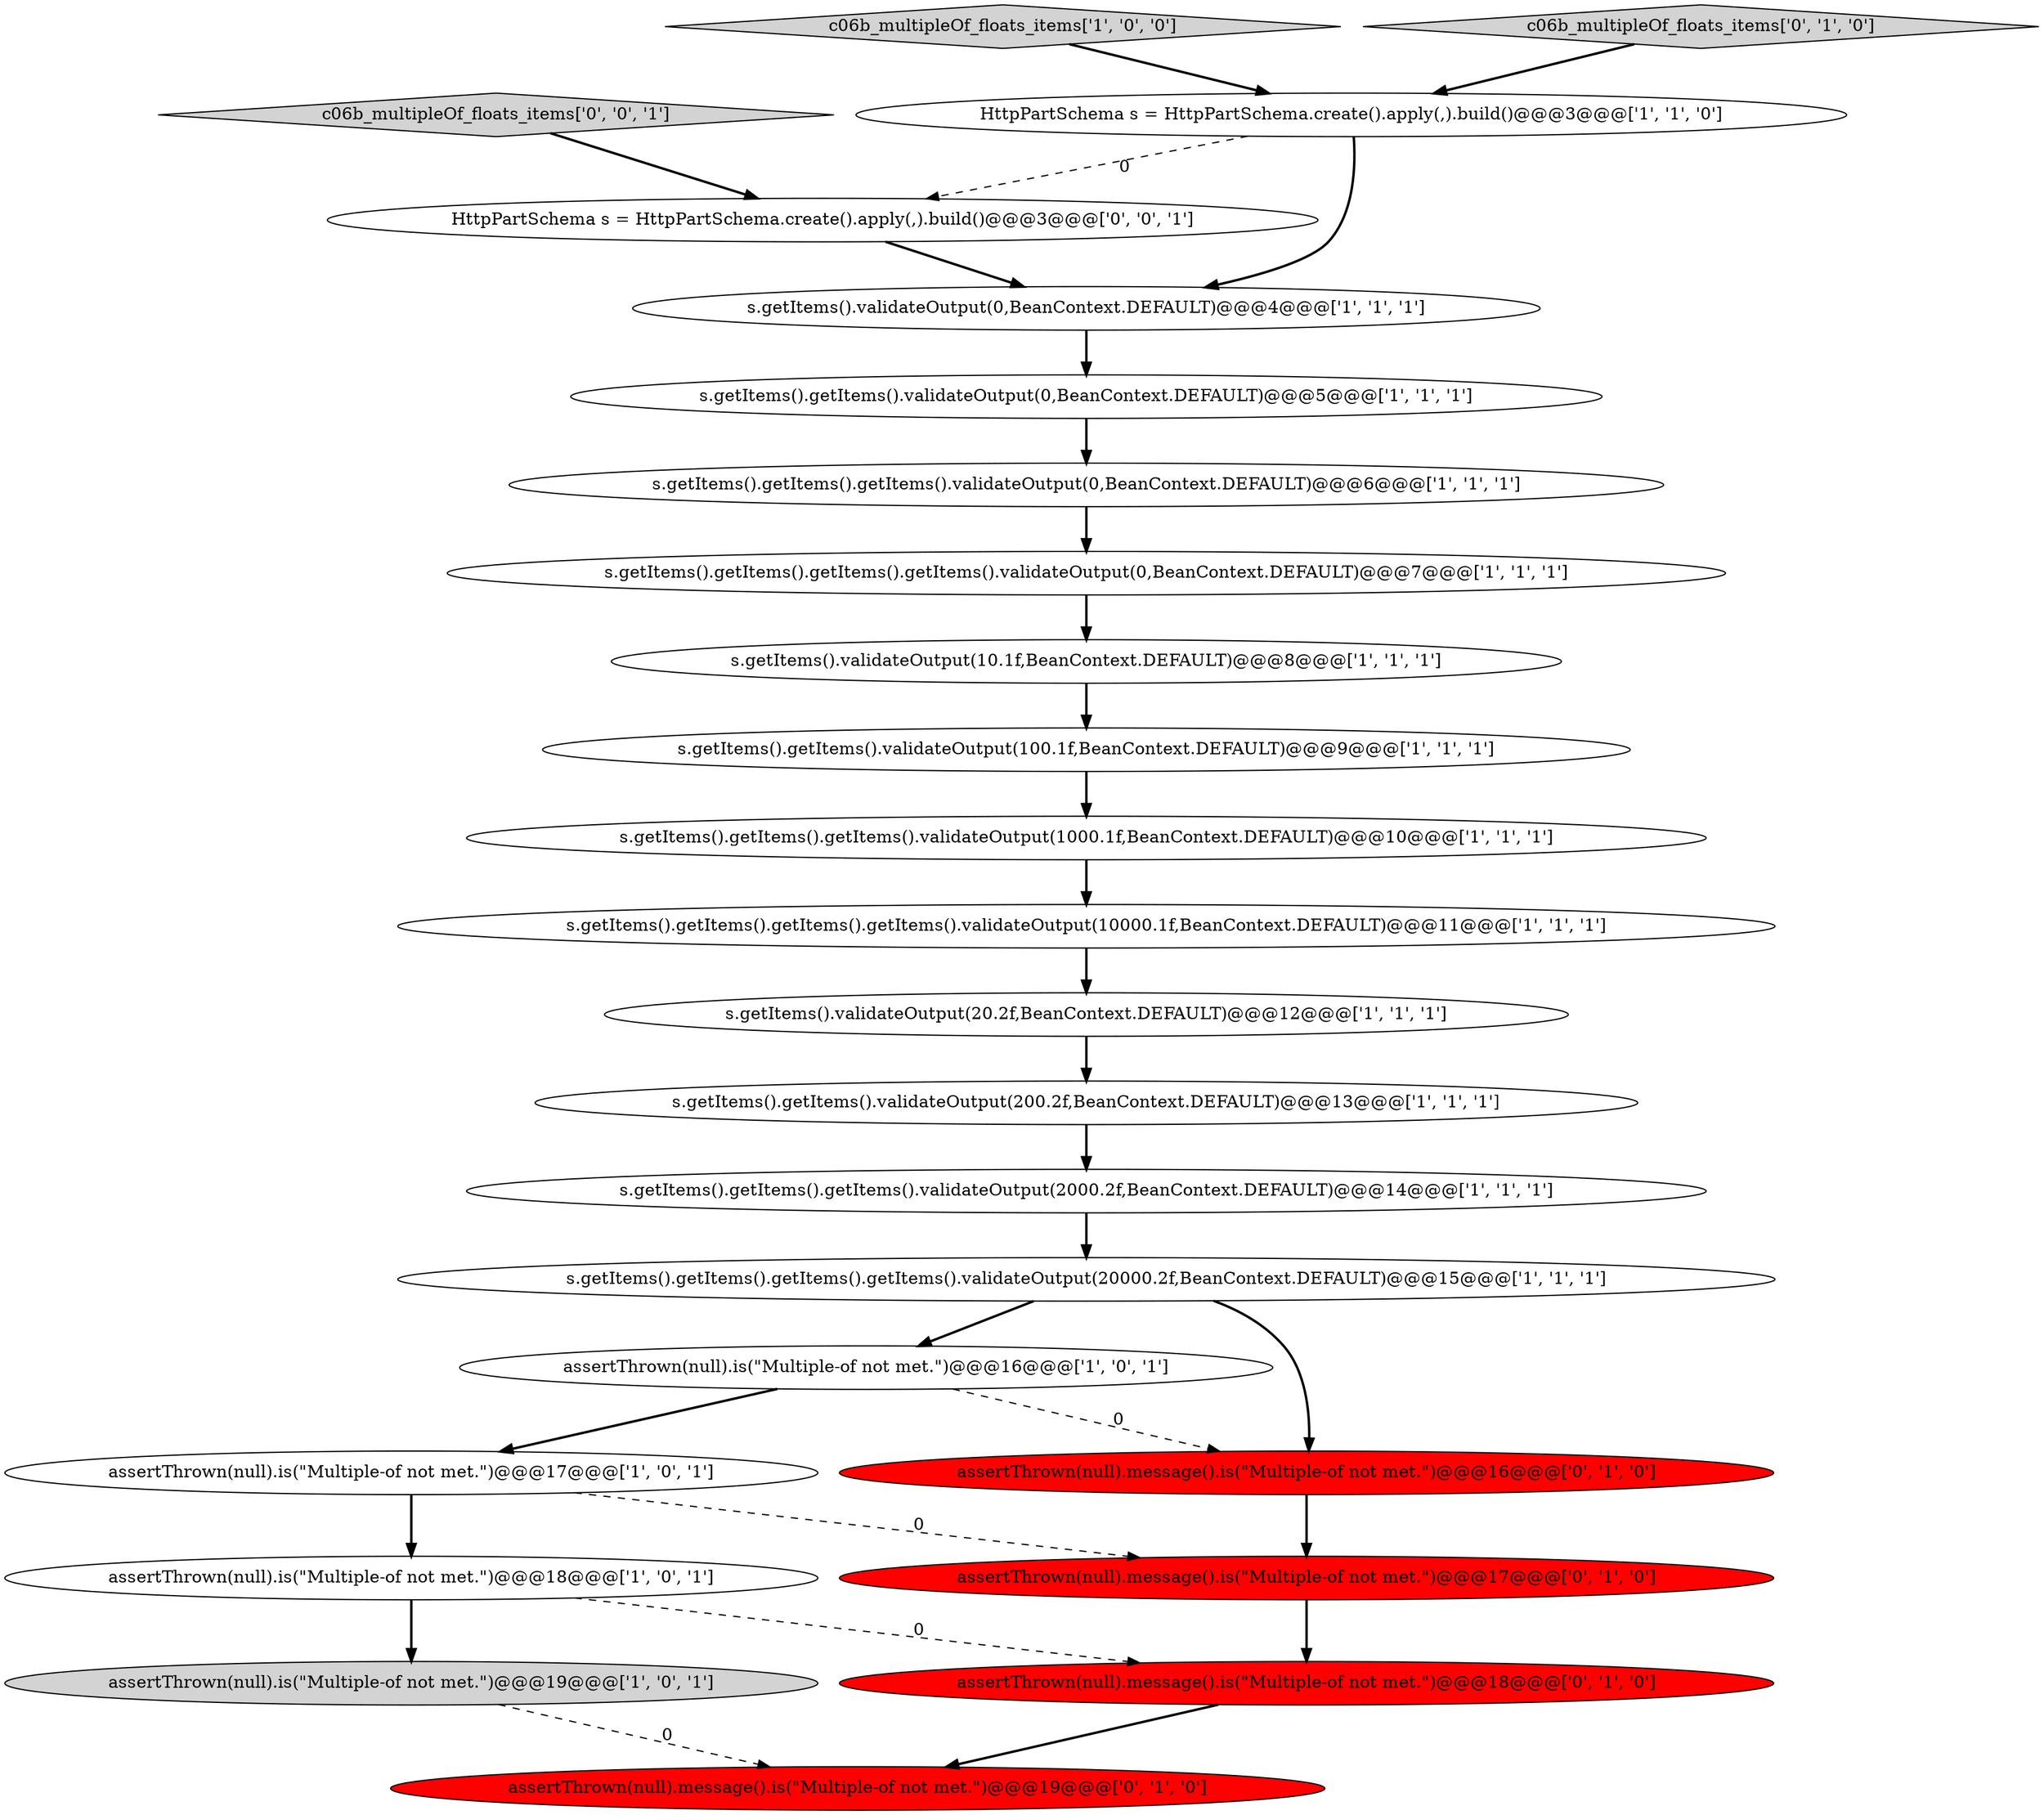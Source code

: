 digraph {
15 [style = filled, label = "s.getItems().getItems().validateOutput(200.2f,BeanContext.DEFAULT)@@@13@@@['1', '1', '1']", fillcolor = white, shape = ellipse image = "AAA0AAABBB1BBB"];
24 [style = filled, label = "HttpPartSchema s = HttpPartSchema.create().apply(,).build()@@@3@@@['0', '0', '1']", fillcolor = white, shape = ellipse image = "AAA0AAABBB3BBB"];
13 [style = filled, label = "s.getItems().getItems().getItems().validateOutput(0,BeanContext.DEFAULT)@@@6@@@['1', '1', '1']", fillcolor = white, shape = ellipse image = "AAA0AAABBB1BBB"];
4 [style = filled, label = "assertThrown(null).is(\"Multiple-of not met.\")@@@19@@@['1', '0', '1']", fillcolor = lightgray, shape = ellipse image = "AAA0AAABBB1BBB"];
8 [style = filled, label = "c06b_multipleOf_floats_items['1', '0', '0']", fillcolor = lightgray, shape = diamond image = "AAA0AAABBB1BBB"];
0 [style = filled, label = "s.getItems().validateOutput(20.2f,BeanContext.DEFAULT)@@@12@@@['1', '1', '1']", fillcolor = white, shape = ellipse image = "AAA0AAABBB1BBB"];
16 [style = filled, label = "s.getItems().getItems().getItems().validateOutput(2000.2f,BeanContext.DEFAULT)@@@14@@@['1', '1', '1']", fillcolor = white, shape = ellipse image = "AAA0AAABBB1BBB"];
2 [style = filled, label = "s.getItems().getItems().getItems().getItems().validateOutput(20000.2f,BeanContext.DEFAULT)@@@15@@@['1', '1', '1']", fillcolor = white, shape = ellipse image = "AAA0AAABBB1BBB"];
18 [style = filled, label = "assertThrown(null).message().is(\"Multiple-of not met.\")@@@17@@@['0', '1', '0']", fillcolor = red, shape = ellipse image = "AAA1AAABBB2BBB"];
1 [style = filled, label = "assertThrown(null).is(\"Multiple-of not met.\")@@@16@@@['1', '0', '1']", fillcolor = white, shape = ellipse image = "AAA0AAABBB1BBB"];
22 [style = filled, label = "assertThrown(null).message().is(\"Multiple-of not met.\")@@@19@@@['0', '1', '0']", fillcolor = red, shape = ellipse image = "AAA1AAABBB2BBB"];
20 [style = filled, label = "assertThrown(null).message().is(\"Multiple-of not met.\")@@@16@@@['0', '1', '0']", fillcolor = red, shape = ellipse image = "AAA1AAABBB2BBB"];
19 [style = filled, label = "c06b_multipleOf_floats_items['0', '1', '0']", fillcolor = lightgray, shape = diamond image = "AAA0AAABBB2BBB"];
12 [style = filled, label = "s.getItems().getItems().getItems().validateOutput(1000.1f,BeanContext.DEFAULT)@@@10@@@['1', '1', '1']", fillcolor = white, shape = ellipse image = "AAA0AAABBB1BBB"];
9 [style = filled, label = "assertThrown(null).is(\"Multiple-of not met.\")@@@18@@@['1', '0', '1']", fillcolor = white, shape = ellipse image = "AAA0AAABBB1BBB"];
3 [style = filled, label = "s.getItems().validateOutput(10.1f,BeanContext.DEFAULT)@@@8@@@['1', '1', '1']", fillcolor = white, shape = ellipse image = "AAA0AAABBB1BBB"];
10 [style = filled, label = "s.getItems().getItems().validateOutput(0,BeanContext.DEFAULT)@@@5@@@['1', '1', '1']", fillcolor = white, shape = ellipse image = "AAA0AAABBB1BBB"];
11 [style = filled, label = "s.getItems().getItems().validateOutput(100.1f,BeanContext.DEFAULT)@@@9@@@['1', '1', '1']", fillcolor = white, shape = ellipse image = "AAA0AAABBB1BBB"];
5 [style = filled, label = "s.getItems().getItems().getItems().getItems().validateOutput(10000.1f,BeanContext.DEFAULT)@@@11@@@['1', '1', '1']", fillcolor = white, shape = ellipse image = "AAA0AAABBB1BBB"];
6 [style = filled, label = "assertThrown(null).is(\"Multiple-of not met.\")@@@17@@@['1', '0', '1']", fillcolor = white, shape = ellipse image = "AAA0AAABBB1BBB"];
23 [style = filled, label = "c06b_multipleOf_floats_items['0', '0', '1']", fillcolor = lightgray, shape = diamond image = "AAA0AAABBB3BBB"];
7 [style = filled, label = "HttpPartSchema s = HttpPartSchema.create().apply(,).build()@@@3@@@['1', '1', '0']", fillcolor = white, shape = ellipse image = "AAA0AAABBB1BBB"];
14 [style = filled, label = "s.getItems().getItems().getItems().getItems().validateOutput(0,BeanContext.DEFAULT)@@@7@@@['1', '1', '1']", fillcolor = white, shape = ellipse image = "AAA0AAABBB1BBB"];
17 [style = filled, label = "s.getItems().validateOutput(0,BeanContext.DEFAULT)@@@4@@@['1', '1', '1']", fillcolor = white, shape = ellipse image = "AAA0AAABBB1BBB"];
21 [style = filled, label = "assertThrown(null).message().is(\"Multiple-of not met.\")@@@18@@@['0', '1', '0']", fillcolor = red, shape = ellipse image = "AAA1AAABBB2BBB"];
14->3 [style = bold, label=""];
17->10 [style = bold, label=""];
2->20 [style = bold, label=""];
7->17 [style = bold, label=""];
12->5 [style = bold, label=""];
2->1 [style = bold, label=""];
9->4 [style = bold, label=""];
3->11 [style = bold, label=""];
11->12 [style = bold, label=""];
4->22 [style = dashed, label="0"];
16->2 [style = bold, label=""];
15->16 [style = bold, label=""];
0->15 [style = bold, label=""];
8->7 [style = bold, label=""];
6->18 [style = dashed, label="0"];
1->20 [style = dashed, label="0"];
20->18 [style = bold, label=""];
23->24 [style = bold, label=""];
1->6 [style = bold, label=""];
10->13 [style = bold, label=""];
5->0 [style = bold, label=""];
7->24 [style = dashed, label="0"];
21->22 [style = bold, label=""];
9->21 [style = dashed, label="0"];
24->17 [style = bold, label=""];
18->21 [style = bold, label=""];
6->9 [style = bold, label=""];
13->14 [style = bold, label=""];
19->7 [style = bold, label=""];
}
